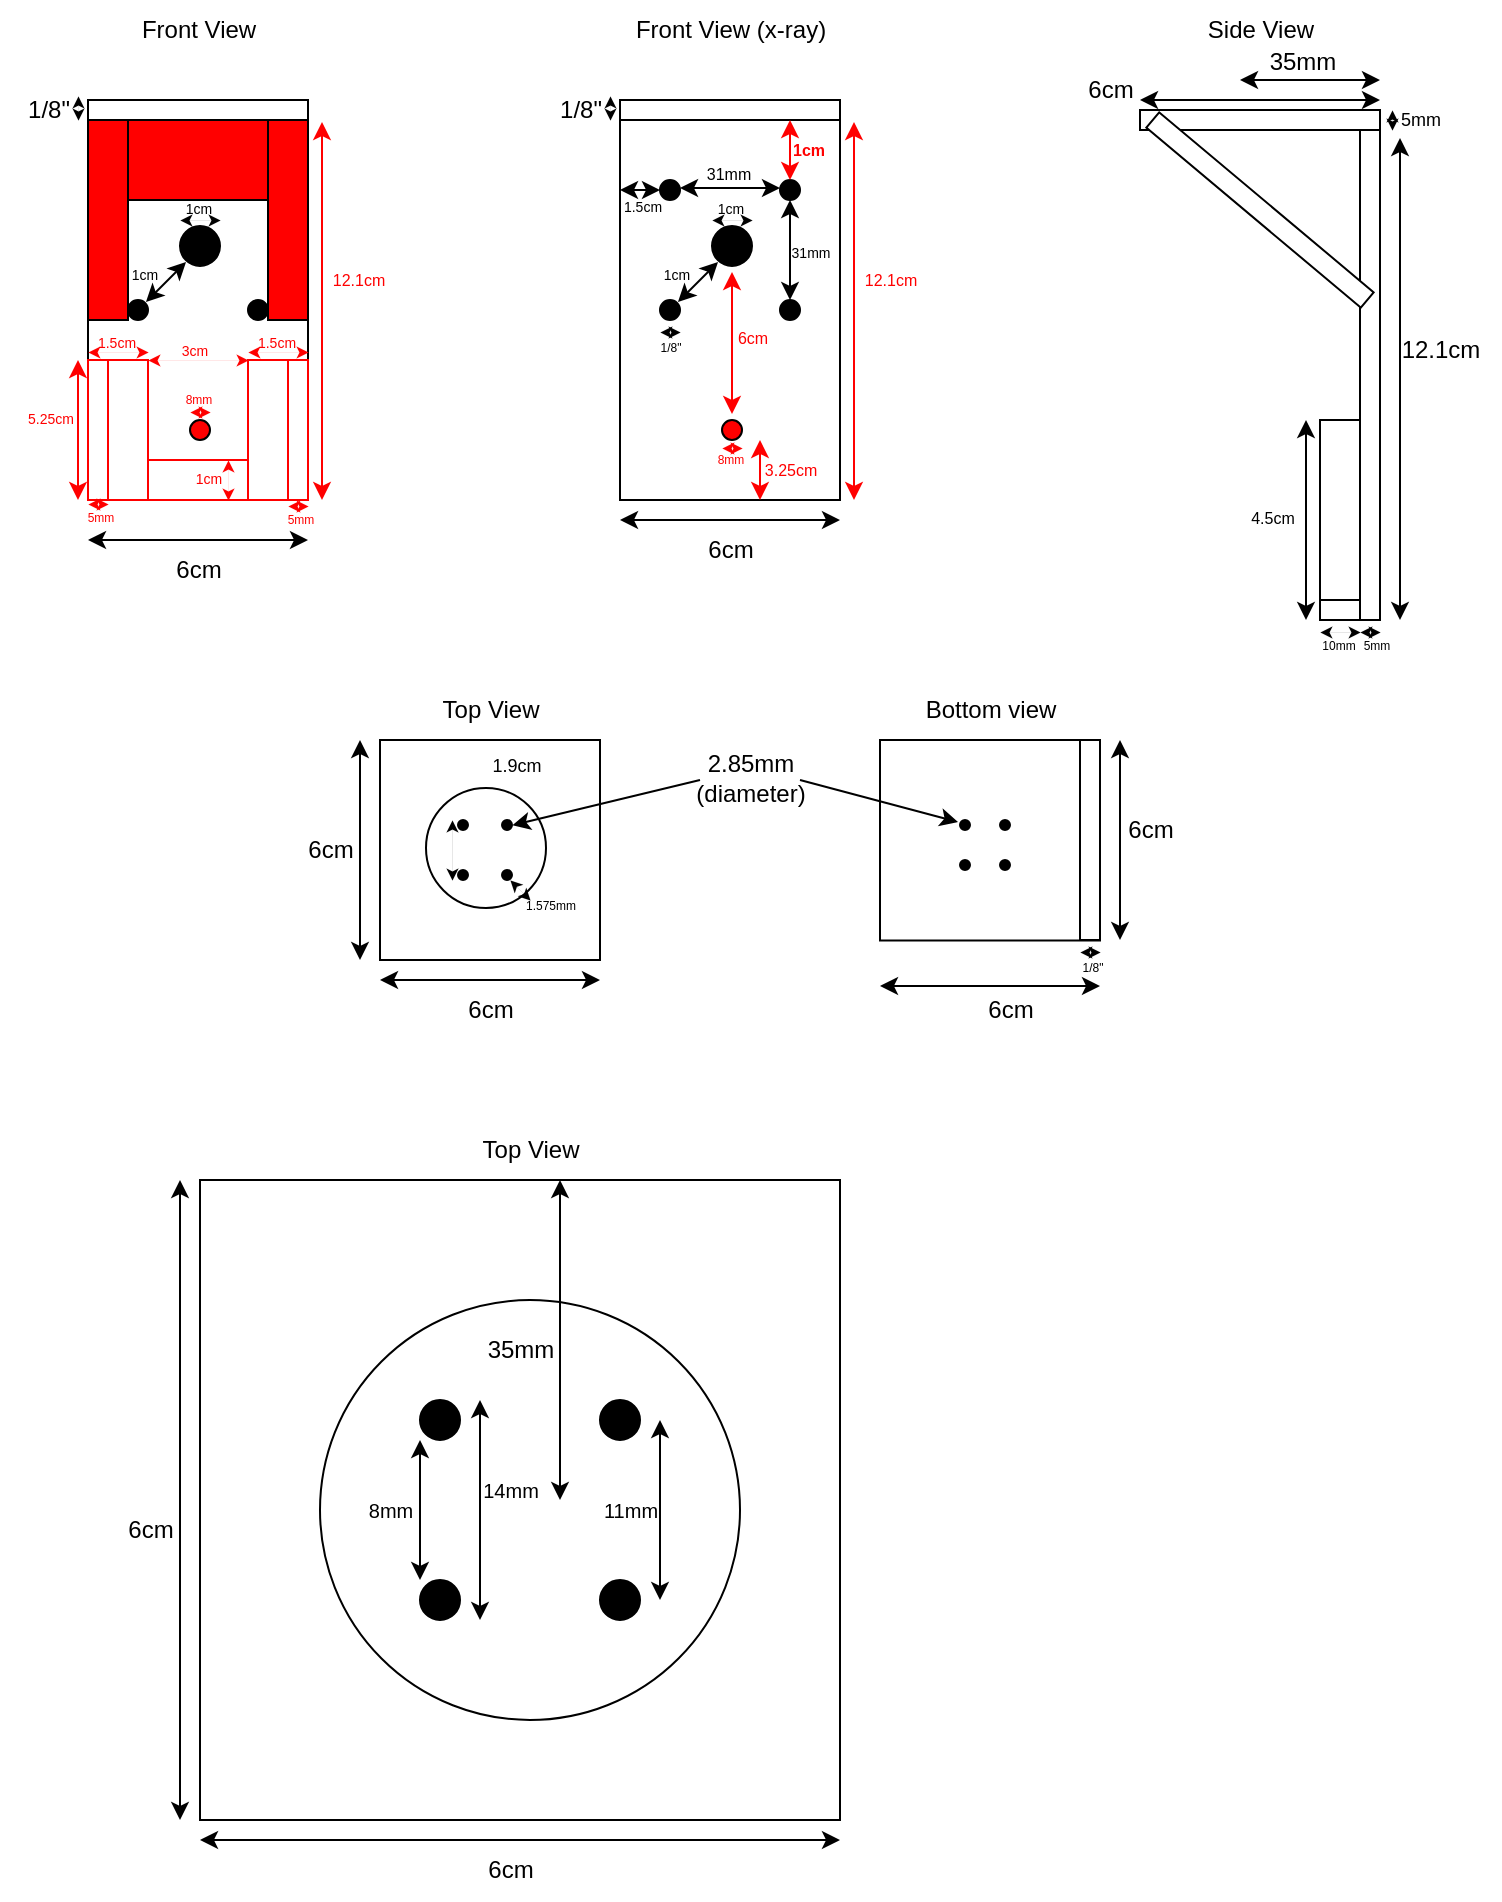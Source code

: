 <mxfile version="21.6.8" type="device">
  <diagram name="Page-1" id="BsBtJZdpCbDv1z-KSwcp">
    <mxGraphModel dx="2029" dy="1120" grid="1" gridSize="10" guides="0" tooltips="1" connect="0" arrows="1" fold="1" page="1" pageScale="1" pageWidth="850" pageHeight="1100" math="0" shadow="0">
      <root>
        <mxCell id="0" />
        <mxCell id="1" parent="0" />
        <mxCell id="kdKn8kybxeGl5Rz80cqv-15" value="" style="rounded=0;whiteSpace=wrap;html=1;" parent="1" vertex="1">
          <mxGeometry x="150" y="640" width="320" height="320" as="geometry" />
        </mxCell>
        <mxCell id="kdKn8kybxeGl5Rz80cqv-3" value="" style="ellipse;whiteSpace=wrap;html=1;aspect=fixed;fillColor=none;" parent="1" vertex="1">
          <mxGeometry x="210" y="700" width="210" height="210" as="geometry" />
        </mxCell>
        <mxCell id="PWxH9HgvDrEOuIeiDxhd-13" value="" style="rounded=0;whiteSpace=wrap;html=1;fillColor=none;" parent="1" vertex="1">
          <mxGeometry x="240" y="420" width="110" height="110" as="geometry" />
        </mxCell>
        <mxCell id="k1mLw7IAGcoa_0EAjVNv-19" value="" style="ellipse;whiteSpace=wrap;html=1;aspect=fixed;fillColor=none;" parent="1" vertex="1">
          <mxGeometry x="263" y="444" width="60" height="60" as="geometry" />
        </mxCell>
        <mxCell id="k1mLw7IAGcoa_0EAjVNv-22" value="&lt;font style=&quot;font-size: 9px;&quot;&gt;1.9cm&lt;/font&gt;" style="text;html=1;align=center;verticalAlign=middle;resizable=0;points=[];autosize=1;strokeColor=none;fillColor=none;" parent="1" vertex="1">
          <mxGeometry x="283" y="417" width="50" height="30" as="geometry" />
        </mxCell>
        <mxCell id="PWxH9HgvDrEOuIeiDxhd-4" value="" style="rounded=0;whiteSpace=wrap;html=1;" parent="1" vertex="1">
          <mxGeometry x="730" y="105" width="10" height="255" as="geometry" />
        </mxCell>
        <mxCell id="PWxH9HgvDrEOuIeiDxhd-5" value="" style="rounded=0;whiteSpace=wrap;html=1;" parent="1" vertex="1">
          <mxGeometry x="620" y="105" width="120" height="10" as="geometry" />
        </mxCell>
        <mxCell id="PWxH9HgvDrEOuIeiDxhd-9" value="" style="rounded=0;whiteSpace=wrap;html=1;rotation=0;" parent="1" vertex="1">
          <mxGeometry x="490" y="420" width="110" height="100.25" as="geometry" />
        </mxCell>
        <mxCell id="PWxH9HgvDrEOuIeiDxhd-10" value="" style="rounded=0;whiteSpace=wrap;html=1;" parent="1" vertex="1">
          <mxGeometry x="590" y="420" width="10" height="100" as="geometry" />
        </mxCell>
        <mxCell id="PWxH9HgvDrEOuIeiDxhd-12" value="5mm" style="text;html=1;align=center;verticalAlign=middle;resizable=0;points=[];autosize=1;strokeColor=none;fillColor=none;fontSize=6;" parent="1" vertex="1">
          <mxGeometry x="718" y="363" width="40" height="20" as="geometry" />
        </mxCell>
        <mxCell id="PWxH9HgvDrEOuIeiDxhd-34" value="" style="ellipse;whiteSpace=wrap;html=1;aspect=fixed;fillColor=#000000;" parent="1" vertex="1">
          <mxGeometry x="279" y="460" width="5" height="5" as="geometry" />
        </mxCell>
        <mxCell id="PWxH9HgvDrEOuIeiDxhd-35" value="" style="ellipse;whiteSpace=wrap;html=1;aspect=fixed;fillColor=#000000;" parent="1" vertex="1">
          <mxGeometry x="301" y="460" width="5" height="5" as="geometry" />
        </mxCell>
        <mxCell id="PWxH9HgvDrEOuIeiDxhd-36" value="" style="ellipse;whiteSpace=wrap;html=1;aspect=fixed;fillColor=#000000;" parent="1" vertex="1">
          <mxGeometry x="301" y="485" width="5" height="5" as="geometry" />
        </mxCell>
        <mxCell id="PWxH9HgvDrEOuIeiDxhd-37" value="" style="ellipse;whiteSpace=wrap;html=1;aspect=fixed;fillColor=#000000;" parent="1" vertex="1">
          <mxGeometry x="279" y="485" width="5" height="5" as="geometry" />
        </mxCell>
        <mxCell id="PWxH9HgvDrEOuIeiDxhd-44" value="" style="endArrow=classic;html=1;rounded=0;entryX=1.038;entryY=0.524;entryDx=0;entryDy=0;entryPerimeter=0;" parent="1" target="PWxH9HgvDrEOuIeiDxhd-35" edge="1">
          <mxGeometry width="50" height="50" relative="1" as="geometry">
            <mxPoint x="400" y="440" as="sourcePoint" />
            <mxPoint x="430" y="360" as="targetPoint" />
          </mxGeometry>
        </mxCell>
        <mxCell id="PWxH9HgvDrEOuIeiDxhd-45" value="2.85mm&lt;br&gt;(diameter)" style="text;html=1;align=center;verticalAlign=middle;resizable=0;points=[];autosize=1;strokeColor=none;fillColor=none;" parent="1" vertex="1">
          <mxGeometry x="385" y="419" width="80" height="40" as="geometry" />
        </mxCell>
        <mxCell id="PWxH9HgvDrEOuIeiDxhd-46" value="" style="endArrow=classic;startArrow=classic;html=1;rounded=0;" parent="1" edge="1">
          <mxGeometry width="50" height="50" relative="1" as="geometry">
            <mxPoint x="740" y="100" as="sourcePoint" />
            <mxPoint x="620" y="100" as="targetPoint" />
          </mxGeometry>
        </mxCell>
        <mxCell id="PWxH9HgvDrEOuIeiDxhd-47" value="6cm" style="text;html=1;align=center;verticalAlign=middle;resizable=0;points=[];autosize=1;strokeColor=none;fillColor=none;" parent="1" vertex="1">
          <mxGeometry x="580" y="80" width="50" height="30" as="geometry" />
        </mxCell>
        <mxCell id="PWxH9HgvDrEOuIeiDxhd-50" value="" style="endArrow=classic;startArrow=classic;html=1;rounded=0;" parent="1" edge="1">
          <mxGeometry width="50" height="50" relative="1" as="geometry">
            <mxPoint x="330" y="800" as="sourcePoint" />
            <mxPoint x="330" y="640" as="targetPoint" />
          </mxGeometry>
        </mxCell>
        <mxCell id="PWxH9HgvDrEOuIeiDxhd-54" value="" style="ellipse;whiteSpace=wrap;html=1;aspect=fixed;fillColor=#000000;" parent="1" vertex="1">
          <mxGeometry x="550" y="460" width="5" height="5" as="geometry" />
        </mxCell>
        <mxCell id="PWxH9HgvDrEOuIeiDxhd-55" value="" style="ellipse;whiteSpace=wrap;html=1;aspect=fixed;fillColor=#000000;" parent="1" vertex="1">
          <mxGeometry x="530" y="480" width="5" height="5" as="geometry" />
        </mxCell>
        <mxCell id="PWxH9HgvDrEOuIeiDxhd-56" value="" style="ellipse;whiteSpace=wrap;html=1;aspect=fixed;fillColor=#000000;" parent="1" vertex="1">
          <mxGeometry x="530" y="460" width="5" height="5" as="geometry" />
        </mxCell>
        <mxCell id="PWxH9HgvDrEOuIeiDxhd-57" value="" style="ellipse;whiteSpace=wrap;html=1;aspect=fixed;fillColor=#000000;" parent="1" vertex="1">
          <mxGeometry x="550" y="480" width="5" height="5" as="geometry" />
        </mxCell>
        <mxCell id="PWxH9HgvDrEOuIeiDxhd-59" value="Side View" style="text;html=1;align=center;verticalAlign=middle;resizable=0;points=[];autosize=1;strokeColor=none;fillColor=none;" parent="1" vertex="1">
          <mxGeometry x="640" y="50" width="80" height="30" as="geometry" />
        </mxCell>
        <mxCell id="PWxH9HgvDrEOuIeiDxhd-60" value="Top View" style="text;html=1;align=center;verticalAlign=middle;resizable=0;points=[];autosize=1;strokeColor=none;fillColor=none;" parent="1" vertex="1">
          <mxGeometry x="260" y="390" width="70" height="30" as="geometry" />
        </mxCell>
        <mxCell id="PWxH9HgvDrEOuIeiDxhd-61" value="Bottom view" style="text;html=1;align=center;verticalAlign=middle;resizable=0;points=[];autosize=1;strokeColor=none;fillColor=none;" parent="1" vertex="1">
          <mxGeometry x="500" y="390" width="90" height="30" as="geometry" />
        </mxCell>
        <mxCell id="PWxH9HgvDrEOuIeiDxhd-62" value="" style="endArrow=classic;html=1;rounded=0;entryX=-0.2;entryY=0.2;entryDx=0;entryDy=0;entryPerimeter=0;" parent="1" target="PWxH9HgvDrEOuIeiDxhd-56" edge="1">
          <mxGeometry width="50" height="50" relative="1" as="geometry">
            <mxPoint x="450" y="440" as="sourcePoint" />
            <mxPoint x="380" y="340" as="targetPoint" />
          </mxGeometry>
        </mxCell>
        <mxCell id="k1mLw7IAGcoa_0EAjVNv-1" value="" style="endArrow=classic;startArrow=classic;html=1;rounded=0;" parent="1" edge="1">
          <mxGeometry width="50" height="50" relative="1" as="geometry">
            <mxPoint x="350" y="540" as="sourcePoint" />
            <mxPoint x="240" y="540" as="targetPoint" />
          </mxGeometry>
        </mxCell>
        <mxCell id="k1mLw7IAGcoa_0EAjVNv-2" value="6cm" style="text;html=1;align=center;verticalAlign=middle;resizable=0;points=[];autosize=1;strokeColor=none;fillColor=none;" parent="1" vertex="1">
          <mxGeometry x="270" y="540" width="50" height="30" as="geometry" />
        </mxCell>
        <mxCell id="k1mLw7IAGcoa_0EAjVNv-3" value="" style="endArrow=classic;startArrow=classic;html=1;rounded=0;" parent="1" edge="1">
          <mxGeometry width="50" height="50" relative="1" as="geometry">
            <mxPoint x="230" y="530" as="sourcePoint" />
            <mxPoint x="230" y="420" as="targetPoint" />
          </mxGeometry>
        </mxCell>
        <mxCell id="k1mLw7IAGcoa_0EAjVNv-4" value="6cm" style="text;html=1;align=center;verticalAlign=middle;resizable=0;points=[];autosize=1;strokeColor=none;fillColor=none;" parent="1" vertex="1">
          <mxGeometry x="190" y="460" width="50" height="30" as="geometry" />
        </mxCell>
        <mxCell id="k1mLw7IAGcoa_0EAjVNv-6" value="" style="endArrow=classic;startArrow=classic;html=1;rounded=0;" parent="1" edge="1">
          <mxGeometry width="50" height="50" relative="1" as="geometry">
            <mxPoint x="750" y="360" as="sourcePoint" />
            <mxPoint x="750" y="119" as="targetPoint" />
          </mxGeometry>
        </mxCell>
        <mxCell id="k1mLw7IAGcoa_0EAjVNv-7" value="12.1cm" style="text;html=1;align=center;verticalAlign=middle;resizable=0;points=[];autosize=1;strokeColor=none;fillColor=none;" parent="1" vertex="1">
          <mxGeometry x="740" y="210" width="60" height="30" as="geometry" />
        </mxCell>
        <mxCell id="k1mLw7IAGcoa_0EAjVNv-8" value="" style="endArrow=classic;startArrow=classic;html=1;rounded=0;" parent="1" edge="1">
          <mxGeometry width="50" height="50" relative="1" as="geometry">
            <mxPoint x="600" y="543" as="sourcePoint" />
            <mxPoint x="490" y="543" as="targetPoint" />
          </mxGeometry>
        </mxCell>
        <mxCell id="k1mLw7IAGcoa_0EAjVNv-9" value="6cm" style="text;html=1;align=center;verticalAlign=middle;resizable=0;points=[];autosize=1;strokeColor=none;fillColor=none;" parent="1" vertex="1">
          <mxGeometry x="530" y="540" width="50" height="30" as="geometry" />
        </mxCell>
        <mxCell id="k1mLw7IAGcoa_0EAjVNv-10" value="1/8&quot;" style="text;html=1;align=center;verticalAlign=middle;resizable=0;points=[];autosize=1;strokeColor=none;fillColor=none;fontSize=6;" parent="1" vertex="1">
          <mxGeometry x="581" y="524" width="30" height="20" as="geometry" />
        </mxCell>
        <mxCell id="k1mLw7IAGcoa_0EAjVNv-11" value="" style="endArrow=classic;startArrow=classic;html=1;rounded=0;strokeWidth=0;" parent="1" edge="1">
          <mxGeometry width="50" height="50" relative="1" as="geometry">
            <mxPoint x="590" y="526" as="sourcePoint" />
            <mxPoint x="600" y="526" as="targetPoint" />
          </mxGeometry>
        </mxCell>
        <mxCell id="k1mLw7IAGcoa_0EAjVNv-12" value="" style="endArrow=classic;startArrow=classic;html=1;rounded=0;" parent="1" edge="1">
          <mxGeometry width="50" height="50" relative="1" as="geometry">
            <mxPoint x="610" y="520" as="sourcePoint" />
            <mxPoint x="610" y="420" as="targetPoint" />
          </mxGeometry>
        </mxCell>
        <mxCell id="k1mLw7IAGcoa_0EAjVNv-13" value="6cm" style="text;html=1;align=center;verticalAlign=middle;resizable=0;points=[];autosize=1;strokeColor=none;fillColor=none;" parent="1" vertex="1">
          <mxGeometry x="600" y="450" width="50" height="30" as="geometry" />
        </mxCell>
        <mxCell id="k1mLw7IAGcoa_0EAjVNv-23" value="&lt;font style=&quot;font-size: 6px;&quot;&gt;1.575mm&lt;/font&gt;" style="text;html=1;align=center;verticalAlign=middle;resizable=0;points=[];autosize=1;strokeColor=none;fillColor=none;fontSize=6;" parent="1" vertex="1">
          <mxGeometry x="300" y="493" width="50" height="20" as="geometry" />
        </mxCell>
        <mxCell id="k1mLw7IAGcoa_0EAjVNv-24" value="" style="endArrow=classic;startArrow=classic;html=1;rounded=0;strokeWidth=0;" parent="1" edge="1">
          <mxGeometry width="50" height="50" relative="1" as="geometry">
            <mxPoint x="315" y="500" as="sourcePoint" />
            <mxPoint x="305" y="490" as="targetPoint" />
          </mxGeometry>
        </mxCell>
        <mxCell id="kdKn8kybxeGl5Rz80cqv-1" value="" style="endArrow=classic;startArrow=classic;html=1;rounded=0;strokeWidth=0;" parent="1" edge="1">
          <mxGeometry width="50" height="50" relative="1" as="geometry">
            <mxPoint x="276" y="490" as="sourcePoint" />
            <mxPoint x="276" y="460" as="targetPoint" />
          </mxGeometry>
        </mxCell>
        <mxCell id="kdKn8kybxeGl5Rz80cqv-2" value="14mm" style="text;html=1;align=center;verticalAlign=middle;resizable=0;points=[];autosize=1;strokeColor=none;fillColor=none;fontSize=10;" parent="1" vertex="1">
          <mxGeometry x="280" y="780" width="50" height="30" as="geometry" />
        </mxCell>
        <mxCell id="kdKn8kybxeGl5Rz80cqv-4" value="" style="ellipse;whiteSpace=wrap;html=1;aspect=fixed;fillColor=#000000;" parent="1" vertex="1">
          <mxGeometry x="260" y="750" width="20" height="20" as="geometry" />
        </mxCell>
        <mxCell id="kdKn8kybxeGl5Rz80cqv-5" value="" style="ellipse;whiteSpace=wrap;html=1;aspect=fixed;fillColor=#000000;" parent="1" vertex="1">
          <mxGeometry x="350" y="750" width="20" height="20" as="geometry" />
        </mxCell>
        <mxCell id="kdKn8kybxeGl5Rz80cqv-6" value="" style="ellipse;whiteSpace=wrap;html=1;aspect=fixed;fillColor=#000000;" parent="1" vertex="1">
          <mxGeometry x="260" y="840" width="20" height="20" as="geometry" />
        </mxCell>
        <mxCell id="kdKn8kybxeGl5Rz80cqv-7" value="" style="ellipse;whiteSpace=wrap;html=1;aspect=fixed;fillColor=#000000;" parent="1" vertex="1">
          <mxGeometry x="350" y="840" width="20" height="20" as="geometry" />
        </mxCell>
        <mxCell id="kdKn8kybxeGl5Rz80cqv-8" value="" style="endArrow=classic;startArrow=classic;html=1;rounded=0;" parent="1" edge="1">
          <mxGeometry width="50" height="50" relative="1" as="geometry">
            <mxPoint x="290" y="860" as="sourcePoint" />
            <mxPoint x="290" y="750" as="targetPoint" />
          </mxGeometry>
        </mxCell>
        <mxCell id="kdKn8kybxeGl5Rz80cqv-9" value="" style="endArrow=classic;startArrow=classic;html=1;rounded=0;" parent="1" edge="1">
          <mxGeometry width="50" height="50" relative="1" as="geometry">
            <mxPoint x="260" y="840" as="sourcePoint" />
            <mxPoint x="260" y="770" as="targetPoint" />
          </mxGeometry>
        </mxCell>
        <mxCell id="kdKn8kybxeGl5Rz80cqv-10" value="8mm" style="text;html=1;align=center;verticalAlign=middle;resizable=0;points=[];autosize=1;strokeColor=none;fillColor=none;fontSize=10;" parent="1" vertex="1">
          <mxGeometry x="220" y="790" width="50" height="30" as="geometry" />
        </mxCell>
        <mxCell id="kdKn8kybxeGl5Rz80cqv-11" value="" style="endArrow=classic;startArrow=classic;html=1;rounded=0;" parent="1" edge="1">
          <mxGeometry width="50" height="50" relative="1" as="geometry">
            <mxPoint x="380" y="850" as="sourcePoint" />
            <mxPoint x="380" y="760" as="targetPoint" />
          </mxGeometry>
        </mxCell>
        <mxCell id="kdKn8kybxeGl5Rz80cqv-12" value="11mm" style="text;html=1;align=center;verticalAlign=middle;resizable=0;points=[];autosize=1;strokeColor=none;fillColor=none;fontSize=10;" parent="1" vertex="1">
          <mxGeometry x="340" y="790" width="50" height="30" as="geometry" />
        </mxCell>
        <mxCell id="kdKn8kybxeGl5Rz80cqv-13" value="35mm" style="text;html=1;align=center;verticalAlign=middle;resizable=0;points=[];autosize=1;strokeColor=none;fillColor=none;" parent="1" vertex="1">
          <mxGeometry x="280" y="710" width="60" height="30" as="geometry" />
        </mxCell>
        <mxCell id="kdKn8kybxeGl5Rz80cqv-17" value="" style="endArrow=classic;startArrow=classic;html=1;rounded=0;" parent="1" edge="1">
          <mxGeometry width="50" height="50" relative="1" as="geometry">
            <mxPoint x="740" y="90" as="sourcePoint" />
            <mxPoint x="670" y="90" as="targetPoint" />
          </mxGeometry>
        </mxCell>
        <mxCell id="kdKn8kybxeGl5Rz80cqv-21" value="35mm" style="text;html=1;align=center;verticalAlign=middle;resizable=0;points=[];autosize=1;strokeColor=none;fillColor=none;" parent="1" vertex="1">
          <mxGeometry x="671" y="66" width="60" height="30" as="geometry" />
        </mxCell>
        <mxCell id="kdKn8kybxeGl5Rz80cqv-22" value="Top View" style="text;html=1;align=center;verticalAlign=middle;resizable=0;points=[];autosize=1;strokeColor=none;fillColor=none;" parent="1" vertex="1">
          <mxGeometry x="280" y="610" width="70" height="30" as="geometry" />
        </mxCell>
        <mxCell id="kdKn8kybxeGl5Rz80cqv-23" value="" style="endArrow=classic;startArrow=classic;html=1;rounded=0;" parent="1" edge="1">
          <mxGeometry width="50" height="50" relative="1" as="geometry">
            <mxPoint x="470" y="970" as="sourcePoint" />
            <mxPoint x="150" y="970" as="targetPoint" />
          </mxGeometry>
        </mxCell>
        <mxCell id="kdKn8kybxeGl5Rz80cqv-24" value="6cm" style="text;html=1;align=center;verticalAlign=middle;resizable=0;points=[];autosize=1;strokeColor=none;fillColor=none;" parent="1" vertex="1">
          <mxGeometry x="280" y="970" width="50" height="30" as="geometry" />
        </mxCell>
        <mxCell id="kdKn8kybxeGl5Rz80cqv-25" value="" style="endArrow=classic;startArrow=classic;html=1;rounded=0;" parent="1" edge="1">
          <mxGeometry width="50" height="50" relative="1" as="geometry">
            <mxPoint x="140" y="960" as="sourcePoint" />
            <mxPoint x="140" y="640" as="targetPoint" />
          </mxGeometry>
        </mxCell>
        <mxCell id="kdKn8kybxeGl5Rz80cqv-26" value="6cm" style="text;html=1;align=center;verticalAlign=middle;resizable=0;points=[];autosize=1;strokeColor=none;fillColor=none;" parent="1" vertex="1">
          <mxGeometry x="100" y="800" width="50" height="30" as="geometry" />
        </mxCell>
        <mxCell id="33aO2TNAjWirLoOw_Xwe-1" value="" style="rounded=0;whiteSpace=wrap;html=1;" vertex="1" parent="1">
          <mxGeometry x="360" y="100" width="110" height="200" as="geometry" />
        </mxCell>
        <mxCell id="33aO2TNAjWirLoOw_Xwe-2" value="" style="rounded=0;whiteSpace=wrap;html=1;" vertex="1" parent="1">
          <mxGeometry x="360" y="100" width="110" height="10" as="geometry" />
        </mxCell>
        <mxCell id="33aO2TNAjWirLoOw_Xwe-3" value="" style="ellipse;whiteSpace=wrap;html=1;aspect=fixed;fillColor=#000000;" vertex="1" parent="1">
          <mxGeometry x="380" y="140" width="10" height="10" as="geometry" />
        </mxCell>
        <mxCell id="33aO2TNAjWirLoOw_Xwe-4" value="" style="endArrow=classic;startArrow=classic;html=1;rounded=0;strokeColor=#FF0000;" edge="1" parent="1">
          <mxGeometry width="50" height="50" relative="1" as="geometry">
            <mxPoint x="477" y="300" as="sourcePoint" />
            <mxPoint x="477" y="111" as="targetPoint" />
          </mxGeometry>
        </mxCell>
        <mxCell id="33aO2TNAjWirLoOw_Xwe-6" value="" style="ellipse;whiteSpace=wrap;html=1;aspect=fixed;fillColor=#000000;" vertex="1" parent="1">
          <mxGeometry x="440" y="140" width="10" height="10" as="geometry" />
        </mxCell>
        <mxCell id="33aO2TNAjWirLoOw_Xwe-7" value="" style="ellipse;whiteSpace=wrap;html=1;aspect=fixed;fillColor=#000000;" vertex="1" parent="1">
          <mxGeometry x="440" y="200" width="10" height="10" as="geometry" />
        </mxCell>
        <mxCell id="33aO2TNAjWirLoOw_Xwe-12" value="1/8&quot;" style="text;html=1;align=center;verticalAlign=middle;resizable=0;points=[];autosize=1;strokeColor=none;fillColor=none;fontSize=6;" vertex="1" parent="1">
          <mxGeometry x="370" y="214" width="30" height="20" as="geometry" />
        </mxCell>
        <mxCell id="33aO2TNAjWirLoOw_Xwe-8" value="" style="ellipse;whiteSpace=wrap;html=1;aspect=fixed;fillColor=#000000;" vertex="1" parent="1">
          <mxGeometry x="380" y="200" width="10" height="10" as="geometry" />
        </mxCell>
        <mxCell id="33aO2TNAjWirLoOw_Xwe-9" value="" style="endArrow=classic;startArrow=classic;html=1;rounded=0;" edge="1" parent="1">
          <mxGeometry width="50" height="50" relative="1" as="geometry">
            <mxPoint x="445" y="200" as="sourcePoint" />
            <mxPoint x="445" y="150" as="targetPoint" />
          </mxGeometry>
        </mxCell>
        <mxCell id="33aO2TNAjWirLoOw_Xwe-10" value="&lt;font style=&quot;font-size: 7px;&quot;&gt;31mm&lt;/font&gt;" style="text;html=1;align=center;verticalAlign=middle;resizable=0;points=[];autosize=1;strokeColor=none;fillColor=none;fontSize=10;" vertex="1" parent="1">
          <mxGeometry x="435" y="160" width="40" height="30" as="geometry" />
        </mxCell>
        <mxCell id="33aO2TNAjWirLoOw_Xwe-11" value="" style="endArrow=classic;startArrow=classic;html=1;rounded=0;strokeWidth=0;" edge="1" parent="1">
          <mxGeometry width="50" height="50" relative="1" as="geometry">
            <mxPoint x="380" y="216" as="sourcePoint" />
            <mxPoint x="390" y="216" as="targetPoint" />
          </mxGeometry>
        </mxCell>
        <mxCell id="33aO2TNAjWirLoOw_Xwe-13" value="" style="endArrow=classic;startArrow=classic;html=1;rounded=0;" edge="1" parent="1">
          <mxGeometry width="50" height="50" relative="1" as="geometry">
            <mxPoint x="360" y="145" as="sourcePoint" />
            <mxPoint x="380" y="145" as="targetPoint" />
          </mxGeometry>
        </mxCell>
        <mxCell id="33aO2TNAjWirLoOw_Xwe-14" value="1.5cm" style="text;html=1;align=center;verticalAlign=middle;resizable=0;points=[];autosize=1;strokeColor=none;fillColor=none;fontSize=7;" vertex="1" parent="1">
          <mxGeometry x="351" y="144" width="40" height="20" as="geometry" />
        </mxCell>
        <mxCell id="33aO2TNAjWirLoOw_Xwe-15" value="" style="endArrow=classic;startArrow=classic;html=1;rounded=0;" edge="1" parent="1">
          <mxGeometry width="50" height="50" relative="1" as="geometry">
            <mxPoint x="470" y="310" as="sourcePoint" />
            <mxPoint x="360" y="310" as="targetPoint" />
          </mxGeometry>
        </mxCell>
        <mxCell id="33aO2TNAjWirLoOw_Xwe-16" value="6cm" style="text;html=1;align=center;verticalAlign=middle;resizable=0;points=[];autosize=1;strokeColor=none;fillColor=none;" vertex="1" parent="1">
          <mxGeometry x="390" y="310" width="50" height="30" as="geometry" />
        </mxCell>
        <mxCell id="33aO2TNAjWirLoOw_Xwe-17" value="Front View (x-ray)" style="text;html=1;align=center;verticalAlign=middle;resizable=0;points=[];autosize=1;strokeColor=none;fillColor=none;" vertex="1" parent="1">
          <mxGeometry x="355" y="50" width="120" height="30" as="geometry" />
        </mxCell>
        <mxCell id="33aO2TNAjWirLoOw_Xwe-18" value="" style="ellipse;whiteSpace=wrap;html=1;aspect=fixed;fillColor=#000000;" vertex="1" parent="1">
          <mxGeometry x="406" y="163" width="20" height="20" as="geometry" />
        </mxCell>
        <mxCell id="33aO2TNAjWirLoOw_Xwe-19" value="1cm" style="text;html=1;align=center;verticalAlign=middle;resizable=0;points=[];autosize=1;strokeColor=none;fillColor=none;fontSize=7;" vertex="1" parent="1">
          <mxGeometry x="395" y="145" width="40" height="20" as="geometry" />
        </mxCell>
        <mxCell id="33aO2TNAjWirLoOw_Xwe-20" value="" style="endArrow=classic;startArrow=classic;html=1;rounded=0;strokeWidth=0;" edge="1" parent="1">
          <mxGeometry width="50" height="50" relative="1" as="geometry">
            <mxPoint x="406" y="160" as="sourcePoint" />
            <mxPoint x="426" y="160" as="targetPoint" />
          </mxGeometry>
        </mxCell>
        <mxCell id="33aO2TNAjWirLoOw_Xwe-21" value="" style="endArrow=classic;startArrow=classic;html=1;rounded=0;" edge="1" parent="1">
          <mxGeometry width="50" height="50" relative="1" as="geometry">
            <mxPoint x="389" y="201" as="sourcePoint" />
            <mxPoint x="409" y="181" as="targetPoint" />
          </mxGeometry>
        </mxCell>
        <mxCell id="33aO2TNAjWirLoOw_Xwe-22" value="1cm" style="text;html=1;align=center;verticalAlign=middle;resizable=0;points=[];autosize=1;strokeColor=none;fillColor=none;fontSize=7;" vertex="1" parent="1">
          <mxGeometry x="368" y="178" width="40" height="20" as="geometry" />
        </mxCell>
        <mxCell id="33aO2TNAjWirLoOw_Xwe-23" value="" style="endArrow=classic;startArrow=classic;html=1;rounded=0;strokeWidth=0;" edge="1" parent="1">
          <mxGeometry width="50" height="50" relative="1" as="geometry">
            <mxPoint x="355" y="98" as="sourcePoint" />
            <mxPoint x="355" y="110" as="targetPoint" />
          </mxGeometry>
        </mxCell>
        <mxCell id="33aO2TNAjWirLoOw_Xwe-30" value="&lt;span style=&quot;font-size: 8px;&quot;&gt;1cm&lt;/span&gt;" style="text;html=1;align=center;verticalAlign=middle;resizable=0;points=[];autosize=1;strokeColor=none;fillColor=none;fontSize=10;fontStyle=1;fontColor=#FF0000;" vertex="1" parent="1">
          <mxGeometry x="434" y="109" width="40" height="30" as="geometry" />
        </mxCell>
        <mxCell id="33aO2TNAjWirLoOw_Xwe-24" value="1/8&quot;" style="text;html=1;align=center;verticalAlign=middle;resizable=0;points=[];autosize=1;strokeColor=none;fillColor=none;" vertex="1" parent="1">
          <mxGeometry x="320" y="90" width="40" height="30" as="geometry" />
        </mxCell>
        <mxCell id="33aO2TNAjWirLoOw_Xwe-25" value="" style="endArrow=classic;startArrow=classic;html=1;rounded=0;" edge="1" parent="1">
          <mxGeometry width="50" height="50" relative="1" as="geometry">
            <mxPoint x="440" y="144" as="sourcePoint" />
            <mxPoint x="390" y="144" as="targetPoint" />
          </mxGeometry>
        </mxCell>
        <mxCell id="33aO2TNAjWirLoOw_Xwe-26" value="&lt;font style=&quot;font-size: 8px;&quot;&gt;31mm&lt;/font&gt;" style="text;html=1;align=center;verticalAlign=middle;resizable=0;points=[];autosize=1;strokeColor=none;fillColor=none;fontSize=10;" vertex="1" parent="1">
          <mxGeometry x="389" y="121" width="50" height="30" as="geometry" />
        </mxCell>
        <mxCell id="33aO2TNAjWirLoOw_Xwe-29" value="" style="endArrow=classic;startArrow=classic;html=1;rounded=0;strokeColor=#FF0000;" edge="1" parent="1">
          <mxGeometry width="50" height="50" relative="1" as="geometry">
            <mxPoint x="445" y="140" as="sourcePoint" />
            <mxPoint x="445" y="110" as="targetPoint" />
          </mxGeometry>
        </mxCell>
        <mxCell id="33aO2TNAjWirLoOw_Xwe-31" value="" style="ellipse;whiteSpace=wrap;html=1;aspect=fixed;fillColor=#FF0000;" vertex="1" parent="1">
          <mxGeometry x="411" y="260" width="10" height="10" as="geometry" />
        </mxCell>
        <mxCell id="33aO2TNAjWirLoOw_Xwe-32" value="" style="endArrow=classic;startArrow=classic;html=1;rounded=0;fontColor=#FF0000;strokeColor=#FF0000;" edge="1" parent="1">
          <mxGeometry width="50" height="50" relative="1" as="geometry">
            <mxPoint x="416" y="257" as="sourcePoint" />
            <mxPoint x="416" y="186" as="targetPoint" />
          </mxGeometry>
        </mxCell>
        <mxCell id="33aO2TNAjWirLoOw_Xwe-38" value="8mm" style="text;html=1;align=center;verticalAlign=middle;resizable=0;points=[];autosize=1;strokeColor=none;fillColor=none;fontSize=6;fontColor=#FF0000;" vertex="1" parent="1">
          <mxGeometry x="395" y="270" width="40" height="20" as="geometry" />
        </mxCell>
        <mxCell id="33aO2TNAjWirLoOw_Xwe-33" value="&lt;font style=&quot;font-size: 8px;&quot;&gt;6cm&lt;/font&gt;" style="text;html=1;align=center;verticalAlign=middle;resizable=0;points=[];autosize=1;strokeColor=none;fillColor=none;fontSize=8;fontColor=#FF0000;" vertex="1" parent="1">
          <mxGeometry x="406" y="209" width="40" height="20" as="geometry" />
        </mxCell>
        <mxCell id="33aO2TNAjWirLoOw_Xwe-36" value="" style="endArrow=classic;startArrow=classic;html=1;rounded=0;strokeWidth=0;strokeColor=#FF0000;" edge="1" parent="1">
          <mxGeometry width="50" height="50" relative="1" as="geometry">
            <mxPoint x="411" y="274" as="sourcePoint" />
            <mxPoint x="421" y="274" as="targetPoint" />
          </mxGeometry>
        </mxCell>
        <mxCell id="33aO2TNAjWirLoOw_Xwe-39" value="" style="endArrow=classic;startArrow=classic;html=1;rounded=0;fontColor=#FF0000;strokeColor=#FF0000;" edge="1" parent="1">
          <mxGeometry width="50" height="50" relative="1" as="geometry">
            <mxPoint x="430" y="300" as="sourcePoint" />
            <mxPoint x="430" y="270" as="targetPoint" />
          </mxGeometry>
        </mxCell>
        <mxCell id="33aO2TNAjWirLoOw_Xwe-40" value="3.25cm" style="text;html=1;align=center;verticalAlign=middle;resizable=0;points=[];autosize=1;strokeColor=none;fillColor=none;fontSize=8;fontColor=#FF0000;" vertex="1" parent="1">
          <mxGeometry x="420" y="275" width="50" height="20" as="geometry" />
        </mxCell>
        <mxCell id="33aO2TNAjWirLoOw_Xwe-41" value="12.1cm" style="text;html=1;align=center;verticalAlign=middle;resizable=0;points=[];autosize=1;strokeColor=none;fillColor=none;fontSize=8;fontColor=#FF0000;" vertex="1" parent="1">
          <mxGeometry x="470" y="180" width="50" height="20" as="geometry" />
        </mxCell>
        <mxCell id="33aO2TNAjWirLoOw_Xwe-42" value="" style="endArrow=classic;startArrow=classic;html=1;rounded=0;strokeWidth=0;" edge="1" parent="1">
          <mxGeometry width="50" height="50" relative="1" as="geometry">
            <mxPoint x="730" y="366" as="sourcePoint" />
            <mxPoint x="740" y="366" as="targetPoint" />
          </mxGeometry>
        </mxCell>
        <mxCell id="33aO2TNAjWirLoOw_Xwe-44" value="5mm" style="text;html=1;align=center;verticalAlign=middle;resizable=0;points=[];autosize=1;strokeColor=none;fillColor=none;fontSize=9;" vertex="1" parent="1">
          <mxGeometry x="740" y="100" width="40" height="20" as="geometry" />
        </mxCell>
        <mxCell id="33aO2TNAjWirLoOw_Xwe-45" value="" style="endArrow=classic;startArrow=classic;html=1;rounded=0;strokeWidth=0;" edge="1" parent="1">
          <mxGeometry width="50" height="50" relative="1" as="geometry">
            <mxPoint x="746" y="105" as="sourcePoint" />
            <mxPoint x="746" y="115" as="targetPoint" />
          </mxGeometry>
        </mxCell>
        <mxCell id="33aO2TNAjWirLoOw_Xwe-46" value="" style="rounded=0;whiteSpace=wrap;html=1;" vertex="1" parent="1">
          <mxGeometry x="710" y="350" width="20" height="10" as="geometry" />
        </mxCell>
        <mxCell id="33aO2TNAjWirLoOw_Xwe-47" value="" style="rounded=0;whiteSpace=wrap;html=1;" vertex="1" parent="1">
          <mxGeometry x="710" y="260" width="20" height="90" as="geometry" />
        </mxCell>
        <mxCell id="33aO2TNAjWirLoOw_Xwe-48" value="" style="endArrow=classic;startArrow=classic;html=1;rounded=0;strokeWidth=0;" edge="1" parent="1">
          <mxGeometry width="50" height="50" relative="1" as="geometry">
            <mxPoint x="710" y="366" as="sourcePoint" />
            <mxPoint x="730" y="366" as="targetPoint" />
          </mxGeometry>
        </mxCell>
        <mxCell id="33aO2TNAjWirLoOw_Xwe-49" value="10mm" style="text;html=1;align=center;verticalAlign=middle;resizable=0;points=[];autosize=1;strokeColor=none;fillColor=none;fontSize=6;" vertex="1" parent="1">
          <mxGeometry x="699" y="363" width="40" height="20" as="geometry" />
        </mxCell>
        <mxCell id="33aO2TNAjWirLoOw_Xwe-50" value="" style="endArrow=classic;startArrow=classic;html=1;rounded=0;" edge="1" parent="1">
          <mxGeometry width="50" height="50" relative="1" as="geometry">
            <mxPoint x="703" y="360" as="sourcePoint" />
            <mxPoint x="703" y="260" as="targetPoint" />
          </mxGeometry>
        </mxCell>
        <mxCell id="33aO2TNAjWirLoOw_Xwe-51" value="4.5cm" style="text;html=1;align=center;verticalAlign=middle;resizable=0;points=[];autosize=1;strokeColor=none;fillColor=none;fontSize=8;" vertex="1" parent="1">
          <mxGeometry x="661" y="299" width="50" height="20" as="geometry" />
        </mxCell>
        <mxCell id="33aO2TNAjWirLoOw_Xwe-52" value="" style="rounded=0;whiteSpace=wrap;html=1;" vertex="1" parent="1">
          <mxGeometry x="94" y="100" width="110" height="200" as="geometry" />
        </mxCell>
        <mxCell id="33aO2TNAjWirLoOw_Xwe-53" value="" style="rounded=0;whiteSpace=wrap;html=1;" vertex="1" parent="1">
          <mxGeometry x="94" y="100" width="110" height="10" as="geometry" />
        </mxCell>
        <mxCell id="33aO2TNAjWirLoOw_Xwe-54" value="" style="ellipse;whiteSpace=wrap;html=1;aspect=fixed;fillColor=#000000;" vertex="1" parent="1">
          <mxGeometry x="114" y="140" width="10" height="10" as="geometry" />
        </mxCell>
        <mxCell id="33aO2TNAjWirLoOw_Xwe-55" value="" style="endArrow=classic;startArrow=classic;html=1;rounded=0;strokeColor=#FF0000;" edge="1" parent="1">
          <mxGeometry width="50" height="50" relative="1" as="geometry">
            <mxPoint x="211" y="300" as="sourcePoint" />
            <mxPoint x="211" y="111" as="targetPoint" />
          </mxGeometry>
        </mxCell>
        <mxCell id="33aO2TNAjWirLoOw_Xwe-56" value="" style="ellipse;whiteSpace=wrap;html=1;aspect=fixed;fillColor=#000000;" vertex="1" parent="1">
          <mxGeometry x="174" y="140" width="10" height="10" as="geometry" />
        </mxCell>
        <mxCell id="33aO2TNAjWirLoOw_Xwe-57" value="" style="ellipse;whiteSpace=wrap;html=1;aspect=fixed;fillColor=#000000;" vertex="1" parent="1">
          <mxGeometry x="174" y="200" width="10" height="10" as="geometry" />
        </mxCell>
        <mxCell id="33aO2TNAjWirLoOw_Xwe-59" value="" style="ellipse;whiteSpace=wrap;html=1;aspect=fixed;fillColor=#000000;" vertex="1" parent="1">
          <mxGeometry x="114" y="200" width="10" height="10" as="geometry" />
        </mxCell>
        <mxCell id="33aO2TNAjWirLoOw_Xwe-65" value="" style="endArrow=classic;startArrow=classic;html=1;rounded=0;" edge="1" parent="1">
          <mxGeometry width="50" height="50" relative="1" as="geometry">
            <mxPoint x="204" y="320" as="sourcePoint" />
            <mxPoint x="94" y="320" as="targetPoint" />
          </mxGeometry>
        </mxCell>
        <mxCell id="33aO2TNAjWirLoOw_Xwe-66" value="6cm" style="text;html=1;align=center;verticalAlign=middle;resizable=0;points=[];autosize=1;strokeColor=none;fillColor=none;" vertex="1" parent="1">
          <mxGeometry x="124" y="320" width="50" height="30" as="geometry" />
        </mxCell>
        <mxCell id="33aO2TNAjWirLoOw_Xwe-67" value="Front View" style="text;html=1;align=center;verticalAlign=middle;resizable=0;points=[];autosize=1;strokeColor=none;fillColor=none;" vertex="1" parent="1">
          <mxGeometry x="109" y="50" width="80" height="30" as="geometry" />
        </mxCell>
        <mxCell id="33aO2TNAjWirLoOw_Xwe-68" value="" style="ellipse;whiteSpace=wrap;html=1;aspect=fixed;fillColor=#000000;" vertex="1" parent="1">
          <mxGeometry x="140" y="163" width="20" height="20" as="geometry" />
        </mxCell>
        <mxCell id="33aO2TNAjWirLoOw_Xwe-69" value="1cm" style="text;html=1;align=center;verticalAlign=middle;resizable=0;points=[];autosize=1;strokeColor=none;fillColor=none;fontSize=7;" vertex="1" parent="1">
          <mxGeometry x="129" y="145" width="40" height="20" as="geometry" />
        </mxCell>
        <mxCell id="33aO2TNAjWirLoOw_Xwe-70" value="" style="endArrow=classic;startArrow=classic;html=1;rounded=0;strokeWidth=0;" edge="1" parent="1">
          <mxGeometry width="50" height="50" relative="1" as="geometry">
            <mxPoint x="140" y="160" as="sourcePoint" />
            <mxPoint x="160" y="160" as="targetPoint" />
          </mxGeometry>
        </mxCell>
        <mxCell id="33aO2TNAjWirLoOw_Xwe-71" value="" style="endArrow=classic;startArrow=classic;html=1;rounded=0;" edge="1" parent="1">
          <mxGeometry width="50" height="50" relative="1" as="geometry">
            <mxPoint x="123" y="201" as="sourcePoint" />
            <mxPoint x="143" y="181" as="targetPoint" />
          </mxGeometry>
        </mxCell>
        <mxCell id="33aO2TNAjWirLoOw_Xwe-72" value="1cm" style="text;html=1;align=center;verticalAlign=middle;resizable=0;points=[];autosize=1;strokeColor=none;fillColor=none;fontSize=7;" vertex="1" parent="1">
          <mxGeometry x="102" y="178" width="40" height="20" as="geometry" />
        </mxCell>
        <mxCell id="33aO2TNAjWirLoOw_Xwe-73" value="" style="endArrow=classic;startArrow=classic;html=1;rounded=0;strokeWidth=0;" edge="1" parent="1">
          <mxGeometry width="50" height="50" relative="1" as="geometry">
            <mxPoint x="89" y="98" as="sourcePoint" />
            <mxPoint x="89" y="110" as="targetPoint" />
          </mxGeometry>
        </mxCell>
        <mxCell id="33aO2TNAjWirLoOw_Xwe-75" value="1/8&quot;" style="text;html=1;align=center;verticalAlign=middle;resizable=0;points=[];autosize=1;strokeColor=none;fillColor=none;" vertex="1" parent="1">
          <mxGeometry x="54" y="90" width="40" height="30" as="geometry" />
        </mxCell>
        <mxCell id="33aO2TNAjWirLoOw_Xwe-79" value="" style="ellipse;whiteSpace=wrap;html=1;aspect=fixed;fillColor=#FF0000;" vertex="1" parent="1">
          <mxGeometry x="145" y="260" width="10" height="10" as="geometry" />
        </mxCell>
        <mxCell id="33aO2TNAjWirLoOw_Xwe-81" value="8mm" style="text;html=1;align=center;verticalAlign=middle;resizable=0;points=[];autosize=1;strokeColor=none;fillColor=none;fontSize=6;fontColor=#FF0000;" vertex="1" parent="1">
          <mxGeometry x="129" y="240" width="40" height="20" as="geometry" />
        </mxCell>
        <mxCell id="33aO2TNAjWirLoOw_Xwe-83" value="" style="endArrow=classic;startArrow=classic;html=1;rounded=0;strokeWidth=0;strokeColor=#FF0000;" edge="1" parent="1">
          <mxGeometry width="50" height="50" relative="1" as="geometry">
            <mxPoint x="145" y="256" as="sourcePoint" />
            <mxPoint x="155" y="256" as="targetPoint" />
          </mxGeometry>
        </mxCell>
        <mxCell id="33aO2TNAjWirLoOw_Xwe-86" value="12.1cm" style="text;html=1;align=center;verticalAlign=middle;resizable=0;points=[];autosize=1;strokeColor=none;fillColor=none;fontSize=8;fontColor=#FF0000;" vertex="1" parent="1">
          <mxGeometry x="204" y="180" width="50" height="20" as="geometry" />
        </mxCell>
        <mxCell id="33aO2TNAjWirLoOw_Xwe-87" value="" style="rounded=0;whiteSpace=wrap;html=1;strokeColor=#FF0000;" vertex="1" parent="1">
          <mxGeometry x="174" y="230" width="30" height="70" as="geometry" />
        </mxCell>
        <mxCell id="33aO2TNAjWirLoOw_Xwe-88" value="" style="rounded=0;whiteSpace=wrap;html=1;strokeColor=#FF0000;" vertex="1" parent="1">
          <mxGeometry x="94" y="230" width="30" height="70" as="geometry" />
        </mxCell>
        <mxCell id="33aO2TNAjWirLoOw_Xwe-89" value="1.5cm" style="text;html=1;align=center;verticalAlign=middle;resizable=0;points=[];autosize=1;strokeColor=none;fillColor=none;fontSize=7;fontColor=#FF0000;" vertex="1" parent="1">
          <mxGeometry x="168" y="212" width="40" height="20" as="geometry" />
        </mxCell>
        <mxCell id="33aO2TNAjWirLoOw_Xwe-90" value="" style="endArrow=classic;startArrow=classic;html=1;rounded=0;strokeWidth=0;strokeColor=#FF0000;" edge="1" parent="1">
          <mxGeometry width="50" height="50" relative="1" as="geometry">
            <mxPoint x="204" y="226" as="sourcePoint" />
            <mxPoint x="174" y="226" as="targetPoint" />
          </mxGeometry>
        </mxCell>
        <mxCell id="33aO2TNAjWirLoOw_Xwe-91" value="1.5cm" style="text;html=1;align=center;verticalAlign=middle;resizable=0;points=[];autosize=1;strokeColor=none;fillColor=none;fontSize=7;fontColor=#FF0000;" vertex="1" parent="1">
          <mxGeometry x="88" y="212" width="40" height="20" as="geometry" />
        </mxCell>
        <mxCell id="33aO2TNAjWirLoOw_Xwe-92" value="" style="endArrow=classic;startArrow=classic;html=1;rounded=0;strokeWidth=0;strokeColor=#FF0000;" edge="1" parent="1">
          <mxGeometry width="50" height="50" relative="1" as="geometry">
            <mxPoint x="124" y="226" as="sourcePoint" />
            <mxPoint x="94" y="226" as="targetPoint" />
          </mxGeometry>
        </mxCell>
        <mxCell id="33aO2TNAjWirLoOw_Xwe-93" value="3cm" style="text;html=1;align=center;verticalAlign=middle;resizable=0;points=[];autosize=1;strokeColor=none;fillColor=none;fontSize=7;fontColor=#FF0000;" vertex="1" parent="1">
          <mxGeometry x="127" y="216" width="40" height="20" as="geometry" />
        </mxCell>
        <mxCell id="33aO2TNAjWirLoOw_Xwe-94" value="" style="endArrow=classic;startArrow=classic;html=1;rounded=0;strokeWidth=0;strokeColor=#FF0000;" edge="1" parent="1">
          <mxGeometry width="50" height="50" relative="1" as="geometry">
            <mxPoint x="174" y="230" as="sourcePoint" />
            <mxPoint x="124" y="230" as="targetPoint" />
          </mxGeometry>
        </mxCell>
        <mxCell id="33aO2TNAjWirLoOw_Xwe-95" value="" style="endArrow=classic;startArrow=classic;html=1;rounded=0;strokeWidth=1;strokeColor=#FF0000;" edge="1" parent="1">
          <mxGeometry width="50" height="50" relative="1" as="geometry">
            <mxPoint x="89" y="300" as="sourcePoint" />
            <mxPoint x="89" y="230" as="targetPoint" />
          </mxGeometry>
        </mxCell>
        <mxCell id="33aO2TNAjWirLoOw_Xwe-96" value="5.25cm" style="text;html=1;align=center;verticalAlign=middle;resizable=0;points=[];autosize=1;strokeColor=none;fillColor=none;fontSize=7;fontColor=#FF0000;" vertex="1" parent="1">
          <mxGeometry x="50" y="250" width="50" height="20" as="geometry" />
        </mxCell>
        <mxCell id="33aO2TNAjWirLoOw_Xwe-97" value="" style="rounded=0;whiteSpace=wrap;html=1;strokeColor=#FF0000;" vertex="1" parent="1">
          <mxGeometry x="124" y="280" width="50" height="20" as="geometry" />
        </mxCell>
        <mxCell id="33aO2TNAjWirLoOw_Xwe-99" value="1cm" style="text;html=1;align=center;verticalAlign=middle;resizable=0;points=[];autosize=1;strokeColor=none;fillColor=none;fontSize=7;fontColor=#FF0000;" vertex="1" parent="1">
          <mxGeometry x="134" y="280" width="40" height="20" as="geometry" />
        </mxCell>
        <mxCell id="33aO2TNAjWirLoOw_Xwe-98" value="" style="endArrow=classic;startArrow=classic;html=1;rounded=0;strokeWidth=0;strokeColor=#FF0000;" edge="1" parent="1">
          <mxGeometry width="50" height="50" relative="1" as="geometry">
            <mxPoint x="164" y="300" as="sourcePoint" />
            <mxPoint x="164" y="280" as="targetPoint" />
          </mxGeometry>
        </mxCell>
        <mxCell id="33aO2TNAjWirLoOw_Xwe-100" value="" style="rounded=0;whiteSpace=wrap;html=1;strokeColor=#FF0000;" vertex="1" parent="1">
          <mxGeometry x="94" y="230" width="10" height="70" as="geometry" />
        </mxCell>
        <mxCell id="33aO2TNAjWirLoOw_Xwe-102" value="5mm" style="text;html=1;align=center;verticalAlign=middle;resizable=0;points=[];autosize=1;strokeColor=none;fillColor=none;fontSize=6;fontColor=#FF0000;" vertex="1" parent="1">
          <mxGeometry x="80" y="299" width="40" height="20" as="geometry" />
        </mxCell>
        <mxCell id="33aO2TNAjWirLoOw_Xwe-101" value="" style="rounded=0;whiteSpace=wrap;html=1;strokeColor=#FF0000;" vertex="1" parent="1">
          <mxGeometry x="194" y="230" width="10" height="70" as="geometry" />
        </mxCell>
        <mxCell id="33aO2TNAjWirLoOw_Xwe-103" value="" style="endArrow=classic;startArrow=classic;html=1;rounded=0;strokeWidth=0;strokeColor=#FF0000;" edge="1" parent="1">
          <mxGeometry width="50" height="50" relative="1" as="geometry">
            <mxPoint x="104" y="302" as="sourcePoint" />
            <mxPoint x="94" y="302" as="targetPoint" />
          </mxGeometry>
        </mxCell>
        <mxCell id="33aO2TNAjWirLoOw_Xwe-104" value="5mm" style="text;html=1;align=center;verticalAlign=middle;resizable=0;points=[];autosize=1;strokeColor=none;fillColor=none;fontSize=6;fontColor=#FF0000;" vertex="1" parent="1">
          <mxGeometry x="180" y="300" width="40" height="20" as="geometry" />
        </mxCell>
        <mxCell id="33aO2TNAjWirLoOw_Xwe-105" value="" style="endArrow=classic;startArrow=classic;html=1;rounded=0;strokeWidth=0;strokeColor=#FF0000;" edge="1" parent="1">
          <mxGeometry width="50" height="50" relative="1" as="geometry">
            <mxPoint x="204" y="303" as="sourcePoint" />
            <mxPoint x="194" y="303" as="targetPoint" />
          </mxGeometry>
        </mxCell>
        <mxCell id="33aO2TNAjWirLoOw_Xwe-106" value="" style="rounded=0;whiteSpace=wrap;html=1;fillColor=#FF0000;" vertex="1" parent="1">
          <mxGeometry x="94" y="110" width="20" height="100" as="geometry" />
        </mxCell>
        <mxCell id="33aO2TNAjWirLoOw_Xwe-107" value="" style="rounded=0;whiteSpace=wrap;html=1;fillColor=#FF0000;" vertex="1" parent="1">
          <mxGeometry x="184" y="110" width="20" height="100" as="geometry" />
        </mxCell>
        <mxCell id="33aO2TNAjWirLoOw_Xwe-108" value="" style="rounded=0;whiteSpace=wrap;html=1;fillColor=#FF0000;" vertex="1" parent="1">
          <mxGeometry x="114" y="110" width="70" height="40" as="geometry" />
        </mxCell>
        <mxCell id="33aO2TNAjWirLoOw_Xwe-109" value="" style="rounded=0;whiteSpace=wrap;html=1;rotation=-140;" vertex="1" parent="1">
          <mxGeometry x="610" y="150" width="140" height="10" as="geometry" />
        </mxCell>
      </root>
    </mxGraphModel>
  </diagram>
</mxfile>
